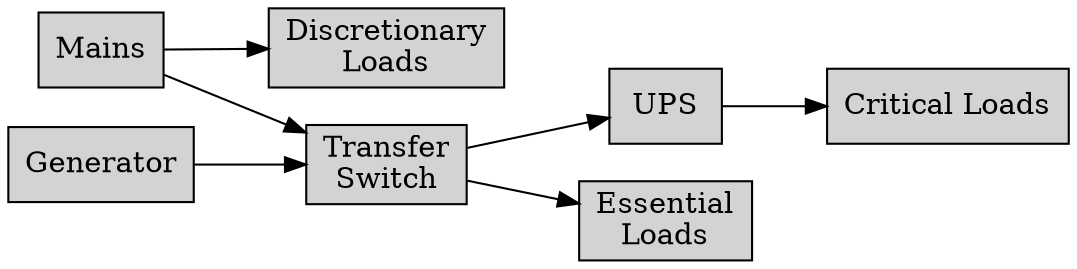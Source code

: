 digraph G {
    rankdir=LR;
    margin=0;
    node [shape=rectangle,style=filled];
    mains [ label="Mains" ];
    generator [ label="Generator" ];
    ups [ label="UPS" ];
    discretionary [ label="Discretionary\nLoads" ];
    essential [ label="Essential\nLoads"];
    xfr [ label="Transfer\nSwitch" ];
    critical [label="Critical Loads"];
    mains -> discretionary;
    mains -> xfr;
    generator -> xfr;
    xfr -> essential;
    xfr -> ups;
    ups -> critical;
}
